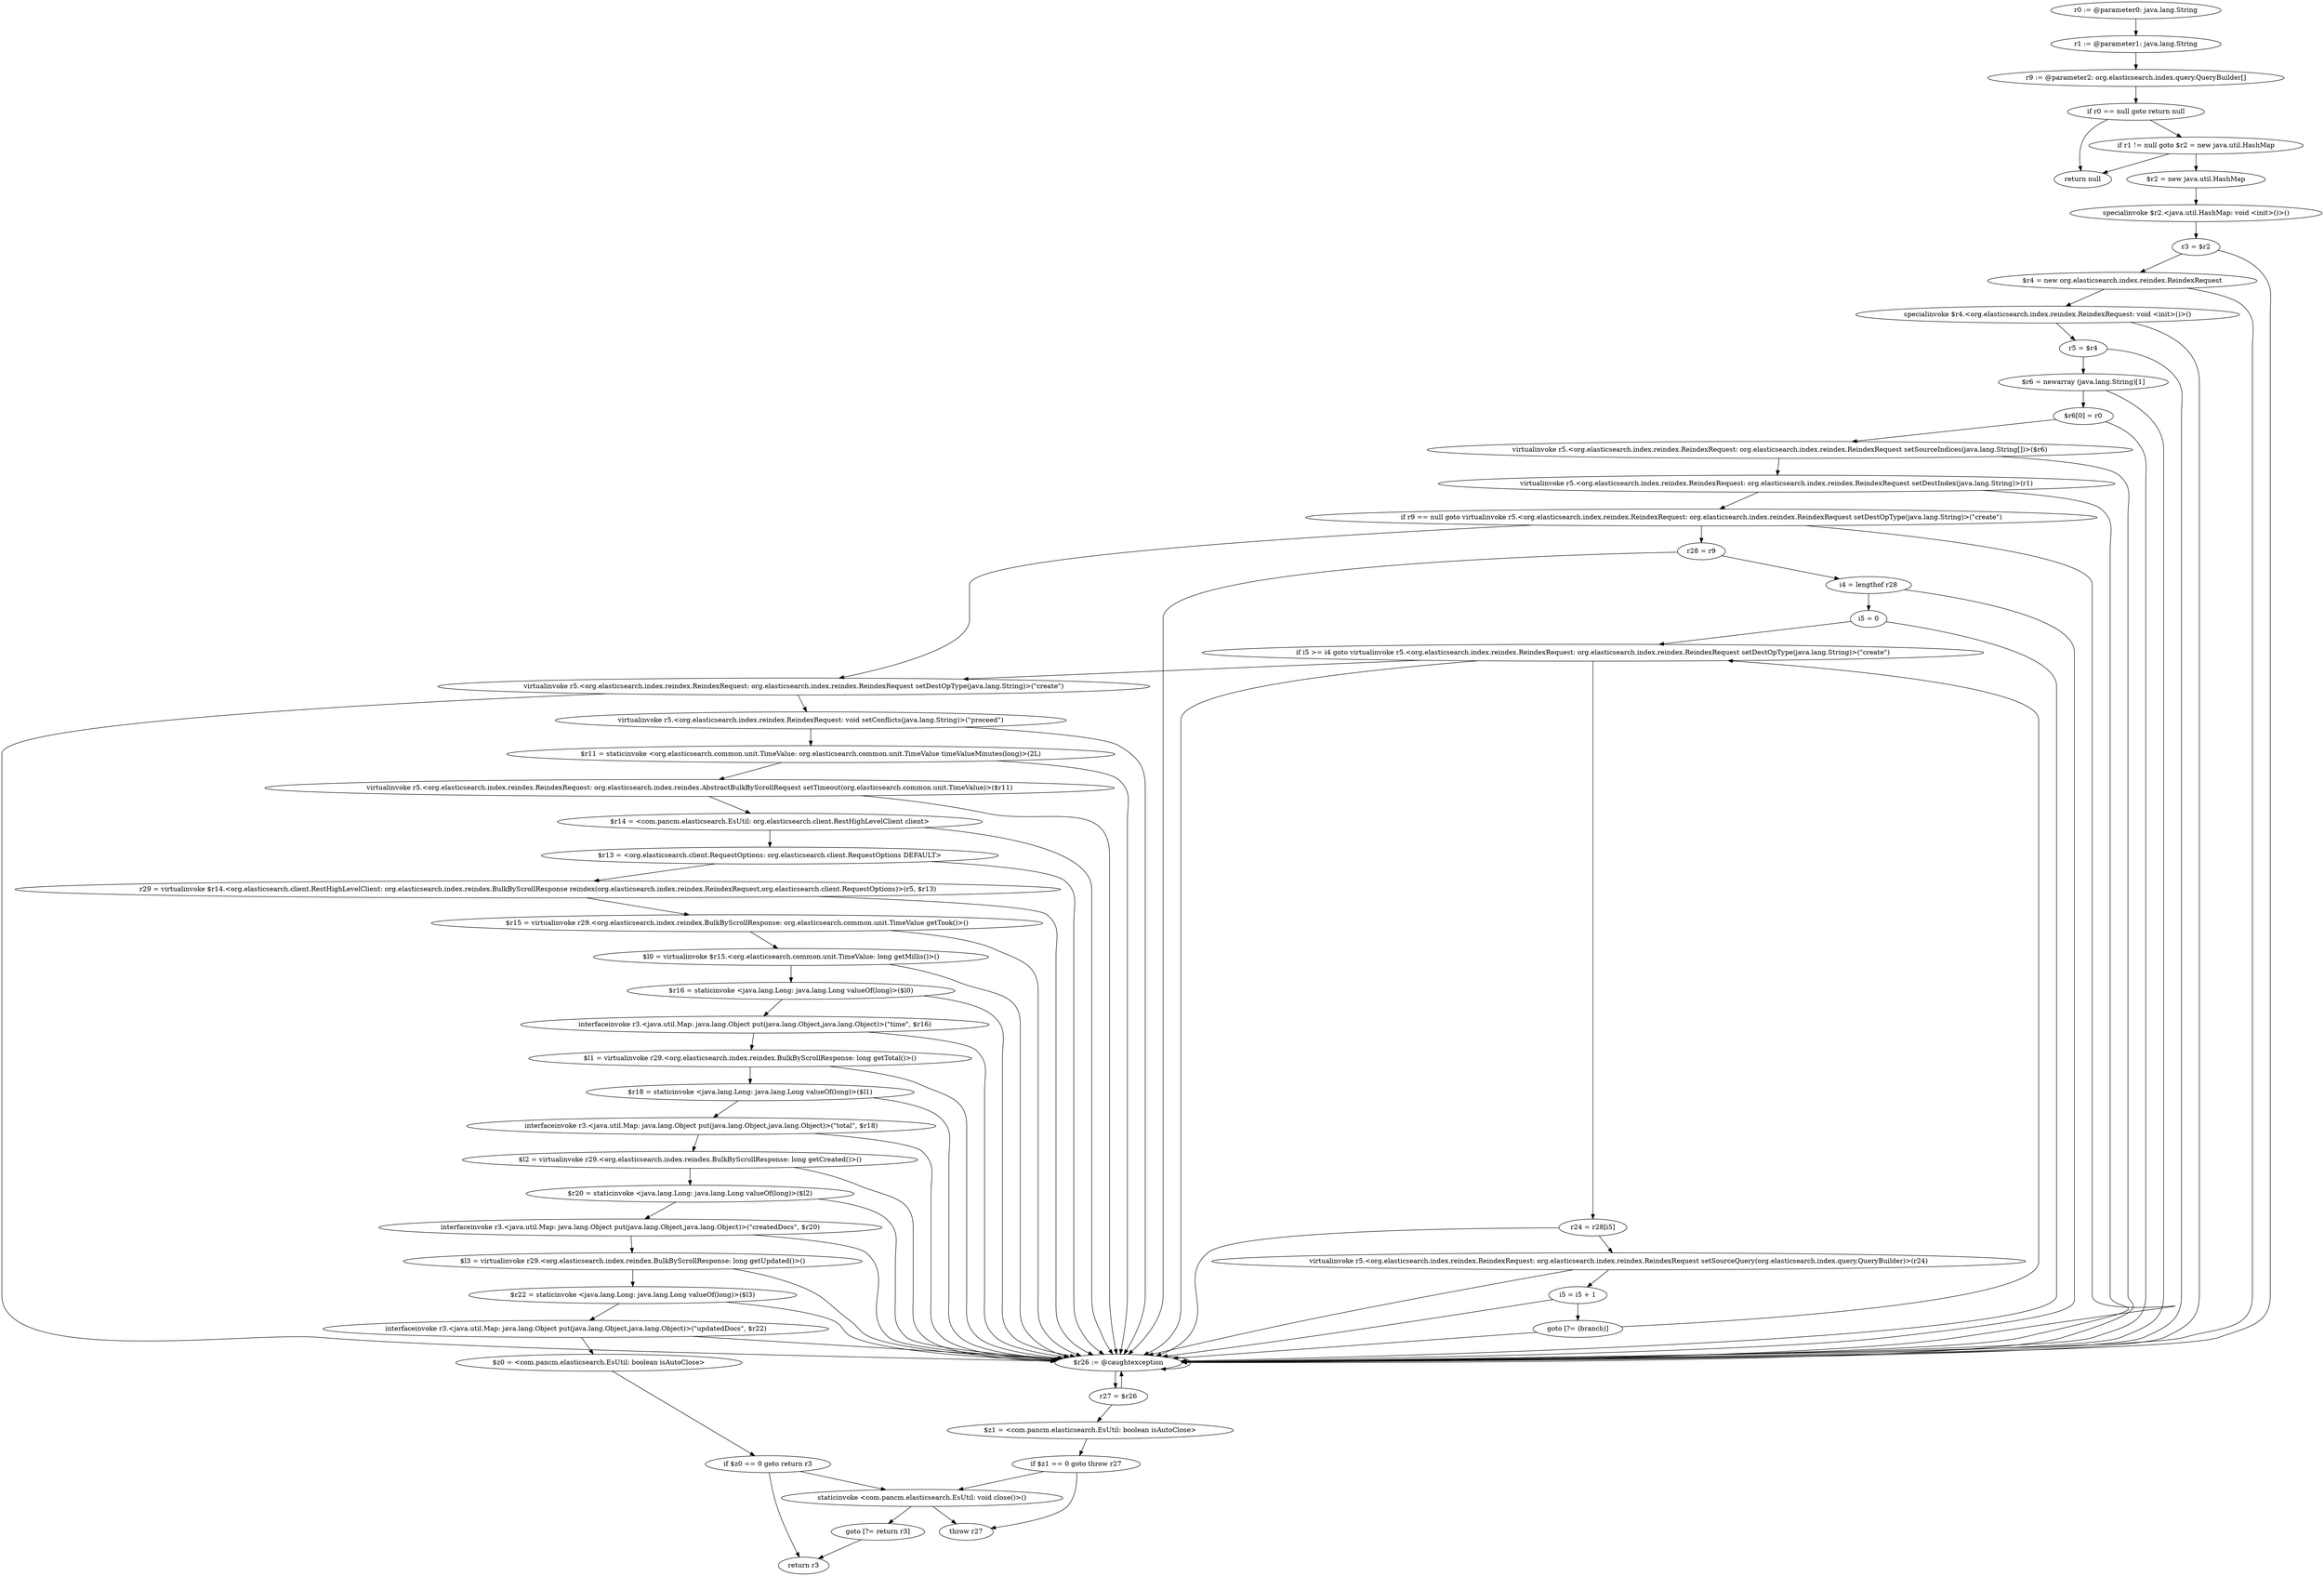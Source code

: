 digraph "unitGraph" {
    "r0 := @parameter0: java.lang.String"
    "r1 := @parameter1: java.lang.String"
    "r9 := @parameter2: org.elasticsearch.index.query.QueryBuilder[]"
    "if r0 == null goto return null"
    "if r1 != null goto $r2 = new java.util.HashMap"
    "return null"
    "$r2 = new java.util.HashMap"
    "specialinvoke $r2.<java.util.HashMap: void <init>()>()"
    "r3 = $r2"
    "$r4 = new org.elasticsearch.index.reindex.ReindexRequest"
    "specialinvoke $r4.<org.elasticsearch.index.reindex.ReindexRequest: void <init>()>()"
    "r5 = $r4"
    "$r6 = newarray (java.lang.String)[1]"
    "$r6[0] = r0"
    "virtualinvoke r5.<org.elasticsearch.index.reindex.ReindexRequest: org.elasticsearch.index.reindex.ReindexRequest setSourceIndices(java.lang.String[])>($r6)"
    "virtualinvoke r5.<org.elasticsearch.index.reindex.ReindexRequest: org.elasticsearch.index.reindex.ReindexRequest setDestIndex(java.lang.String)>(r1)"
    "if r9 == null goto virtualinvoke r5.<org.elasticsearch.index.reindex.ReindexRequest: org.elasticsearch.index.reindex.ReindexRequest setDestOpType(java.lang.String)>(\"create\")"
    "r28 = r9"
    "i4 = lengthof r28"
    "i5 = 0"
    "if i5 >= i4 goto virtualinvoke r5.<org.elasticsearch.index.reindex.ReindexRequest: org.elasticsearch.index.reindex.ReindexRequest setDestOpType(java.lang.String)>(\"create\")"
    "r24 = r28[i5]"
    "virtualinvoke r5.<org.elasticsearch.index.reindex.ReindexRequest: org.elasticsearch.index.reindex.ReindexRequest setSourceQuery(org.elasticsearch.index.query.QueryBuilder)>(r24)"
    "i5 = i5 + 1"
    "goto [?= (branch)]"
    "virtualinvoke r5.<org.elasticsearch.index.reindex.ReindexRequest: org.elasticsearch.index.reindex.ReindexRequest setDestOpType(java.lang.String)>(\"create\")"
    "virtualinvoke r5.<org.elasticsearch.index.reindex.ReindexRequest: void setConflicts(java.lang.String)>(\"proceed\")"
    "$r11 = staticinvoke <org.elasticsearch.common.unit.TimeValue: org.elasticsearch.common.unit.TimeValue timeValueMinutes(long)>(2L)"
    "virtualinvoke r5.<org.elasticsearch.index.reindex.ReindexRequest: org.elasticsearch.index.reindex.AbstractBulkByScrollRequest setTimeout(org.elasticsearch.common.unit.TimeValue)>($r11)"
    "$r14 = <com.pancm.elasticsearch.EsUtil: org.elasticsearch.client.RestHighLevelClient client>"
    "$r13 = <org.elasticsearch.client.RequestOptions: org.elasticsearch.client.RequestOptions DEFAULT>"
    "r29 = virtualinvoke $r14.<org.elasticsearch.client.RestHighLevelClient: org.elasticsearch.index.reindex.BulkByScrollResponse reindex(org.elasticsearch.index.reindex.ReindexRequest,org.elasticsearch.client.RequestOptions)>(r5, $r13)"
    "$r15 = virtualinvoke r29.<org.elasticsearch.index.reindex.BulkByScrollResponse: org.elasticsearch.common.unit.TimeValue getTook()>()"
    "$l0 = virtualinvoke $r15.<org.elasticsearch.common.unit.TimeValue: long getMillis()>()"
    "$r16 = staticinvoke <java.lang.Long: java.lang.Long valueOf(long)>($l0)"
    "interfaceinvoke r3.<java.util.Map: java.lang.Object put(java.lang.Object,java.lang.Object)>(\"time\", $r16)"
    "$l1 = virtualinvoke r29.<org.elasticsearch.index.reindex.BulkByScrollResponse: long getTotal()>()"
    "$r18 = staticinvoke <java.lang.Long: java.lang.Long valueOf(long)>($l1)"
    "interfaceinvoke r3.<java.util.Map: java.lang.Object put(java.lang.Object,java.lang.Object)>(\"total\", $r18)"
    "$l2 = virtualinvoke r29.<org.elasticsearch.index.reindex.BulkByScrollResponse: long getCreated()>()"
    "$r20 = staticinvoke <java.lang.Long: java.lang.Long valueOf(long)>($l2)"
    "interfaceinvoke r3.<java.util.Map: java.lang.Object put(java.lang.Object,java.lang.Object)>(\"createdDocs\", $r20)"
    "$l3 = virtualinvoke r29.<org.elasticsearch.index.reindex.BulkByScrollResponse: long getUpdated()>()"
    "$r22 = staticinvoke <java.lang.Long: java.lang.Long valueOf(long)>($l3)"
    "interfaceinvoke r3.<java.util.Map: java.lang.Object put(java.lang.Object,java.lang.Object)>(\"updatedDocs\", $r22)"
    "$z0 = <com.pancm.elasticsearch.EsUtil: boolean isAutoClose>"
    "if $z0 == 0 goto return r3"
    "staticinvoke <com.pancm.elasticsearch.EsUtil: void close()>()"
    "goto [?= return r3]"
    "$r26 := @caughtexception"
    "r27 = $r26"
    "$z1 = <com.pancm.elasticsearch.EsUtil: boolean isAutoClose>"
    "if $z1 == 0 goto throw r27"
    "throw r27"
    "return r3"
    "r0 := @parameter0: java.lang.String"->"r1 := @parameter1: java.lang.String";
    "r1 := @parameter1: java.lang.String"->"r9 := @parameter2: org.elasticsearch.index.query.QueryBuilder[]";
    "r9 := @parameter2: org.elasticsearch.index.query.QueryBuilder[]"->"if r0 == null goto return null";
    "if r0 == null goto return null"->"if r1 != null goto $r2 = new java.util.HashMap";
    "if r0 == null goto return null"->"return null";
    "if r1 != null goto $r2 = new java.util.HashMap"->"return null";
    "if r1 != null goto $r2 = new java.util.HashMap"->"$r2 = new java.util.HashMap";
    "$r2 = new java.util.HashMap"->"specialinvoke $r2.<java.util.HashMap: void <init>()>()";
    "specialinvoke $r2.<java.util.HashMap: void <init>()>()"->"r3 = $r2";
    "r3 = $r2"->"$r4 = new org.elasticsearch.index.reindex.ReindexRequest";
    "r3 = $r2"->"$r26 := @caughtexception";
    "$r4 = new org.elasticsearch.index.reindex.ReindexRequest"->"specialinvoke $r4.<org.elasticsearch.index.reindex.ReindexRequest: void <init>()>()";
    "$r4 = new org.elasticsearch.index.reindex.ReindexRequest"->"$r26 := @caughtexception";
    "specialinvoke $r4.<org.elasticsearch.index.reindex.ReindexRequest: void <init>()>()"->"r5 = $r4";
    "specialinvoke $r4.<org.elasticsearch.index.reindex.ReindexRequest: void <init>()>()"->"$r26 := @caughtexception";
    "r5 = $r4"->"$r6 = newarray (java.lang.String)[1]";
    "r5 = $r4"->"$r26 := @caughtexception";
    "$r6 = newarray (java.lang.String)[1]"->"$r6[0] = r0";
    "$r6 = newarray (java.lang.String)[1]"->"$r26 := @caughtexception";
    "$r6[0] = r0"->"virtualinvoke r5.<org.elasticsearch.index.reindex.ReindexRequest: org.elasticsearch.index.reindex.ReindexRequest setSourceIndices(java.lang.String[])>($r6)";
    "$r6[0] = r0"->"$r26 := @caughtexception";
    "virtualinvoke r5.<org.elasticsearch.index.reindex.ReindexRequest: org.elasticsearch.index.reindex.ReindexRequest setSourceIndices(java.lang.String[])>($r6)"->"virtualinvoke r5.<org.elasticsearch.index.reindex.ReindexRequest: org.elasticsearch.index.reindex.ReindexRequest setDestIndex(java.lang.String)>(r1)";
    "virtualinvoke r5.<org.elasticsearch.index.reindex.ReindexRequest: org.elasticsearch.index.reindex.ReindexRequest setSourceIndices(java.lang.String[])>($r6)"->"$r26 := @caughtexception";
    "virtualinvoke r5.<org.elasticsearch.index.reindex.ReindexRequest: org.elasticsearch.index.reindex.ReindexRequest setDestIndex(java.lang.String)>(r1)"->"if r9 == null goto virtualinvoke r5.<org.elasticsearch.index.reindex.ReindexRequest: org.elasticsearch.index.reindex.ReindexRequest setDestOpType(java.lang.String)>(\"create\")";
    "virtualinvoke r5.<org.elasticsearch.index.reindex.ReindexRequest: org.elasticsearch.index.reindex.ReindexRequest setDestIndex(java.lang.String)>(r1)"->"$r26 := @caughtexception";
    "if r9 == null goto virtualinvoke r5.<org.elasticsearch.index.reindex.ReindexRequest: org.elasticsearch.index.reindex.ReindexRequest setDestOpType(java.lang.String)>(\"create\")"->"r28 = r9";
    "if r9 == null goto virtualinvoke r5.<org.elasticsearch.index.reindex.ReindexRequest: org.elasticsearch.index.reindex.ReindexRequest setDestOpType(java.lang.String)>(\"create\")"->"virtualinvoke r5.<org.elasticsearch.index.reindex.ReindexRequest: org.elasticsearch.index.reindex.ReindexRequest setDestOpType(java.lang.String)>(\"create\")";
    "if r9 == null goto virtualinvoke r5.<org.elasticsearch.index.reindex.ReindexRequest: org.elasticsearch.index.reindex.ReindexRequest setDestOpType(java.lang.String)>(\"create\")"->"$r26 := @caughtexception";
    "r28 = r9"->"i4 = lengthof r28";
    "r28 = r9"->"$r26 := @caughtexception";
    "i4 = lengthof r28"->"i5 = 0";
    "i4 = lengthof r28"->"$r26 := @caughtexception";
    "i5 = 0"->"if i5 >= i4 goto virtualinvoke r5.<org.elasticsearch.index.reindex.ReindexRequest: org.elasticsearch.index.reindex.ReindexRequest setDestOpType(java.lang.String)>(\"create\")";
    "i5 = 0"->"$r26 := @caughtexception";
    "if i5 >= i4 goto virtualinvoke r5.<org.elasticsearch.index.reindex.ReindexRequest: org.elasticsearch.index.reindex.ReindexRequest setDestOpType(java.lang.String)>(\"create\")"->"r24 = r28[i5]";
    "if i5 >= i4 goto virtualinvoke r5.<org.elasticsearch.index.reindex.ReindexRequest: org.elasticsearch.index.reindex.ReindexRequest setDestOpType(java.lang.String)>(\"create\")"->"virtualinvoke r5.<org.elasticsearch.index.reindex.ReindexRequest: org.elasticsearch.index.reindex.ReindexRequest setDestOpType(java.lang.String)>(\"create\")";
    "if i5 >= i4 goto virtualinvoke r5.<org.elasticsearch.index.reindex.ReindexRequest: org.elasticsearch.index.reindex.ReindexRequest setDestOpType(java.lang.String)>(\"create\")"->"$r26 := @caughtexception";
    "r24 = r28[i5]"->"virtualinvoke r5.<org.elasticsearch.index.reindex.ReindexRequest: org.elasticsearch.index.reindex.ReindexRequest setSourceQuery(org.elasticsearch.index.query.QueryBuilder)>(r24)";
    "r24 = r28[i5]"->"$r26 := @caughtexception";
    "virtualinvoke r5.<org.elasticsearch.index.reindex.ReindexRequest: org.elasticsearch.index.reindex.ReindexRequest setSourceQuery(org.elasticsearch.index.query.QueryBuilder)>(r24)"->"i5 = i5 + 1";
    "virtualinvoke r5.<org.elasticsearch.index.reindex.ReindexRequest: org.elasticsearch.index.reindex.ReindexRequest setSourceQuery(org.elasticsearch.index.query.QueryBuilder)>(r24)"->"$r26 := @caughtexception";
    "i5 = i5 + 1"->"goto [?= (branch)]";
    "i5 = i5 + 1"->"$r26 := @caughtexception";
    "goto [?= (branch)]"->"if i5 >= i4 goto virtualinvoke r5.<org.elasticsearch.index.reindex.ReindexRequest: org.elasticsearch.index.reindex.ReindexRequest setDestOpType(java.lang.String)>(\"create\")";
    "goto [?= (branch)]"->"$r26 := @caughtexception";
    "virtualinvoke r5.<org.elasticsearch.index.reindex.ReindexRequest: org.elasticsearch.index.reindex.ReindexRequest setDestOpType(java.lang.String)>(\"create\")"->"virtualinvoke r5.<org.elasticsearch.index.reindex.ReindexRequest: void setConflicts(java.lang.String)>(\"proceed\")";
    "virtualinvoke r5.<org.elasticsearch.index.reindex.ReindexRequest: org.elasticsearch.index.reindex.ReindexRequest setDestOpType(java.lang.String)>(\"create\")"->"$r26 := @caughtexception";
    "virtualinvoke r5.<org.elasticsearch.index.reindex.ReindexRequest: void setConflicts(java.lang.String)>(\"proceed\")"->"$r11 = staticinvoke <org.elasticsearch.common.unit.TimeValue: org.elasticsearch.common.unit.TimeValue timeValueMinutes(long)>(2L)";
    "virtualinvoke r5.<org.elasticsearch.index.reindex.ReindexRequest: void setConflicts(java.lang.String)>(\"proceed\")"->"$r26 := @caughtexception";
    "$r11 = staticinvoke <org.elasticsearch.common.unit.TimeValue: org.elasticsearch.common.unit.TimeValue timeValueMinutes(long)>(2L)"->"virtualinvoke r5.<org.elasticsearch.index.reindex.ReindexRequest: org.elasticsearch.index.reindex.AbstractBulkByScrollRequest setTimeout(org.elasticsearch.common.unit.TimeValue)>($r11)";
    "$r11 = staticinvoke <org.elasticsearch.common.unit.TimeValue: org.elasticsearch.common.unit.TimeValue timeValueMinutes(long)>(2L)"->"$r26 := @caughtexception";
    "virtualinvoke r5.<org.elasticsearch.index.reindex.ReindexRequest: org.elasticsearch.index.reindex.AbstractBulkByScrollRequest setTimeout(org.elasticsearch.common.unit.TimeValue)>($r11)"->"$r14 = <com.pancm.elasticsearch.EsUtil: org.elasticsearch.client.RestHighLevelClient client>";
    "virtualinvoke r5.<org.elasticsearch.index.reindex.ReindexRequest: org.elasticsearch.index.reindex.AbstractBulkByScrollRequest setTimeout(org.elasticsearch.common.unit.TimeValue)>($r11)"->"$r26 := @caughtexception";
    "$r14 = <com.pancm.elasticsearch.EsUtil: org.elasticsearch.client.RestHighLevelClient client>"->"$r13 = <org.elasticsearch.client.RequestOptions: org.elasticsearch.client.RequestOptions DEFAULT>";
    "$r14 = <com.pancm.elasticsearch.EsUtil: org.elasticsearch.client.RestHighLevelClient client>"->"$r26 := @caughtexception";
    "$r13 = <org.elasticsearch.client.RequestOptions: org.elasticsearch.client.RequestOptions DEFAULT>"->"r29 = virtualinvoke $r14.<org.elasticsearch.client.RestHighLevelClient: org.elasticsearch.index.reindex.BulkByScrollResponse reindex(org.elasticsearch.index.reindex.ReindexRequest,org.elasticsearch.client.RequestOptions)>(r5, $r13)";
    "$r13 = <org.elasticsearch.client.RequestOptions: org.elasticsearch.client.RequestOptions DEFAULT>"->"$r26 := @caughtexception";
    "r29 = virtualinvoke $r14.<org.elasticsearch.client.RestHighLevelClient: org.elasticsearch.index.reindex.BulkByScrollResponse reindex(org.elasticsearch.index.reindex.ReindexRequest,org.elasticsearch.client.RequestOptions)>(r5, $r13)"->"$r15 = virtualinvoke r29.<org.elasticsearch.index.reindex.BulkByScrollResponse: org.elasticsearch.common.unit.TimeValue getTook()>()";
    "r29 = virtualinvoke $r14.<org.elasticsearch.client.RestHighLevelClient: org.elasticsearch.index.reindex.BulkByScrollResponse reindex(org.elasticsearch.index.reindex.ReindexRequest,org.elasticsearch.client.RequestOptions)>(r5, $r13)"->"$r26 := @caughtexception";
    "$r15 = virtualinvoke r29.<org.elasticsearch.index.reindex.BulkByScrollResponse: org.elasticsearch.common.unit.TimeValue getTook()>()"->"$l0 = virtualinvoke $r15.<org.elasticsearch.common.unit.TimeValue: long getMillis()>()";
    "$r15 = virtualinvoke r29.<org.elasticsearch.index.reindex.BulkByScrollResponse: org.elasticsearch.common.unit.TimeValue getTook()>()"->"$r26 := @caughtexception";
    "$l0 = virtualinvoke $r15.<org.elasticsearch.common.unit.TimeValue: long getMillis()>()"->"$r16 = staticinvoke <java.lang.Long: java.lang.Long valueOf(long)>($l0)";
    "$l0 = virtualinvoke $r15.<org.elasticsearch.common.unit.TimeValue: long getMillis()>()"->"$r26 := @caughtexception";
    "$r16 = staticinvoke <java.lang.Long: java.lang.Long valueOf(long)>($l0)"->"interfaceinvoke r3.<java.util.Map: java.lang.Object put(java.lang.Object,java.lang.Object)>(\"time\", $r16)";
    "$r16 = staticinvoke <java.lang.Long: java.lang.Long valueOf(long)>($l0)"->"$r26 := @caughtexception";
    "interfaceinvoke r3.<java.util.Map: java.lang.Object put(java.lang.Object,java.lang.Object)>(\"time\", $r16)"->"$l1 = virtualinvoke r29.<org.elasticsearch.index.reindex.BulkByScrollResponse: long getTotal()>()";
    "interfaceinvoke r3.<java.util.Map: java.lang.Object put(java.lang.Object,java.lang.Object)>(\"time\", $r16)"->"$r26 := @caughtexception";
    "$l1 = virtualinvoke r29.<org.elasticsearch.index.reindex.BulkByScrollResponse: long getTotal()>()"->"$r18 = staticinvoke <java.lang.Long: java.lang.Long valueOf(long)>($l1)";
    "$l1 = virtualinvoke r29.<org.elasticsearch.index.reindex.BulkByScrollResponse: long getTotal()>()"->"$r26 := @caughtexception";
    "$r18 = staticinvoke <java.lang.Long: java.lang.Long valueOf(long)>($l1)"->"interfaceinvoke r3.<java.util.Map: java.lang.Object put(java.lang.Object,java.lang.Object)>(\"total\", $r18)";
    "$r18 = staticinvoke <java.lang.Long: java.lang.Long valueOf(long)>($l1)"->"$r26 := @caughtexception";
    "interfaceinvoke r3.<java.util.Map: java.lang.Object put(java.lang.Object,java.lang.Object)>(\"total\", $r18)"->"$l2 = virtualinvoke r29.<org.elasticsearch.index.reindex.BulkByScrollResponse: long getCreated()>()";
    "interfaceinvoke r3.<java.util.Map: java.lang.Object put(java.lang.Object,java.lang.Object)>(\"total\", $r18)"->"$r26 := @caughtexception";
    "$l2 = virtualinvoke r29.<org.elasticsearch.index.reindex.BulkByScrollResponse: long getCreated()>()"->"$r20 = staticinvoke <java.lang.Long: java.lang.Long valueOf(long)>($l2)";
    "$l2 = virtualinvoke r29.<org.elasticsearch.index.reindex.BulkByScrollResponse: long getCreated()>()"->"$r26 := @caughtexception";
    "$r20 = staticinvoke <java.lang.Long: java.lang.Long valueOf(long)>($l2)"->"interfaceinvoke r3.<java.util.Map: java.lang.Object put(java.lang.Object,java.lang.Object)>(\"createdDocs\", $r20)";
    "$r20 = staticinvoke <java.lang.Long: java.lang.Long valueOf(long)>($l2)"->"$r26 := @caughtexception";
    "interfaceinvoke r3.<java.util.Map: java.lang.Object put(java.lang.Object,java.lang.Object)>(\"createdDocs\", $r20)"->"$l3 = virtualinvoke r29.<org.elasticsearch.index.reindex.BulkByScrollResponse: long getUpdated()>()";
    "interfaceinvoke r3.<java.util.Map: java.lang.Object put(java.lang.Object,java.lang.Object)>(\"createdDocs\", $r20)"->"$r26 := @caughtexception";
    "$l3 = virtualinvoke r29.<org.elasticsearch.index.reindex.BulkByScrollResponse: long getUpdated()>()"->"$r22 = staticinvoke <java.lang.Long: java.lang.Long valueOf(long)>($l3)";
    "$l3 = virtualinvoke r29.<org.elasticsearch.index.reindex.BulkByScrollResponse: long getUpdated()>()"->"$r26 := @caughtexception";
    "$r22 = staticinvoke <java.lang.Long: java.lang.Long valueOf(long)>($l3)"->"interfaceinvoke r3.<java.util.Map: java.lang.Object put(java.lang.Object,java.lang.Object)>(\"updatedDocs\", $r22)";
    "$r22 = staticinvoke <java.lang.Long: java.lang.Long valueOf(long)>($l3)"->"$r26 := @caughtexception";
    "interfaceinvoke r3.<java.util.Map: java.lang.Object put(java.lang.Object,java.lang.Object)>(\"updatedDocs\", $r22)"->"$z0 = <com.pancm.elasticsearch.EsUtil: boolean isAutoClose>";
    "interfaceinvoke r3.<java.util.Map: java.lang.Object put(java.lang.Object,java.lang.Object)>(\"updatedDocs\", $r22)"->"$r26 := @caughtexception";
    "$z0 = <com.pancm.elasticsearch.EsUtil: boolean isAutoClose>"->"if $z0 == 0 goto return r3";
    "if $z0 == 0 goto return r3"->"staticinvoke <com.pancm.elasticsearch.EsUtil: void close()>()";
    "if $z0 == 0 goto return r3"->"return r3";
    "staticinvoke <com.pancm.elasticsearch.EsUtil: void close()>()"->"goto [?= return r3]";
    "goto [?= return r3]"->"return r3";
    "$r26 := @caughtexception"->"r27 = $r26";
    "$r26 := @caughtexception"->"$r26 := @caughtexception";
    "r27 = $r26"->"$z1 = <com.pancm.elasticsearch.EsUtil: boolean isAutoClose>";
    "r27 = $r26"->"$r26 := @caughtexception";
    "$z1 = <com.pancm.elasticsearch.EsUtil: boolean isAutoClose>"->"if $z1 == 0 goto throw r27";
    "if $z1 == 0 goto throw r27"->"staticinvoke <com.pancm.elasticsearch.EsUtil: void close()>()";
    "if $z1 == 0 goto throw r27"->"throw r27";
    "staticinvoke <com.pancm.elasticsearch.EsUtil: void close()>()"->"throw r27";
}
